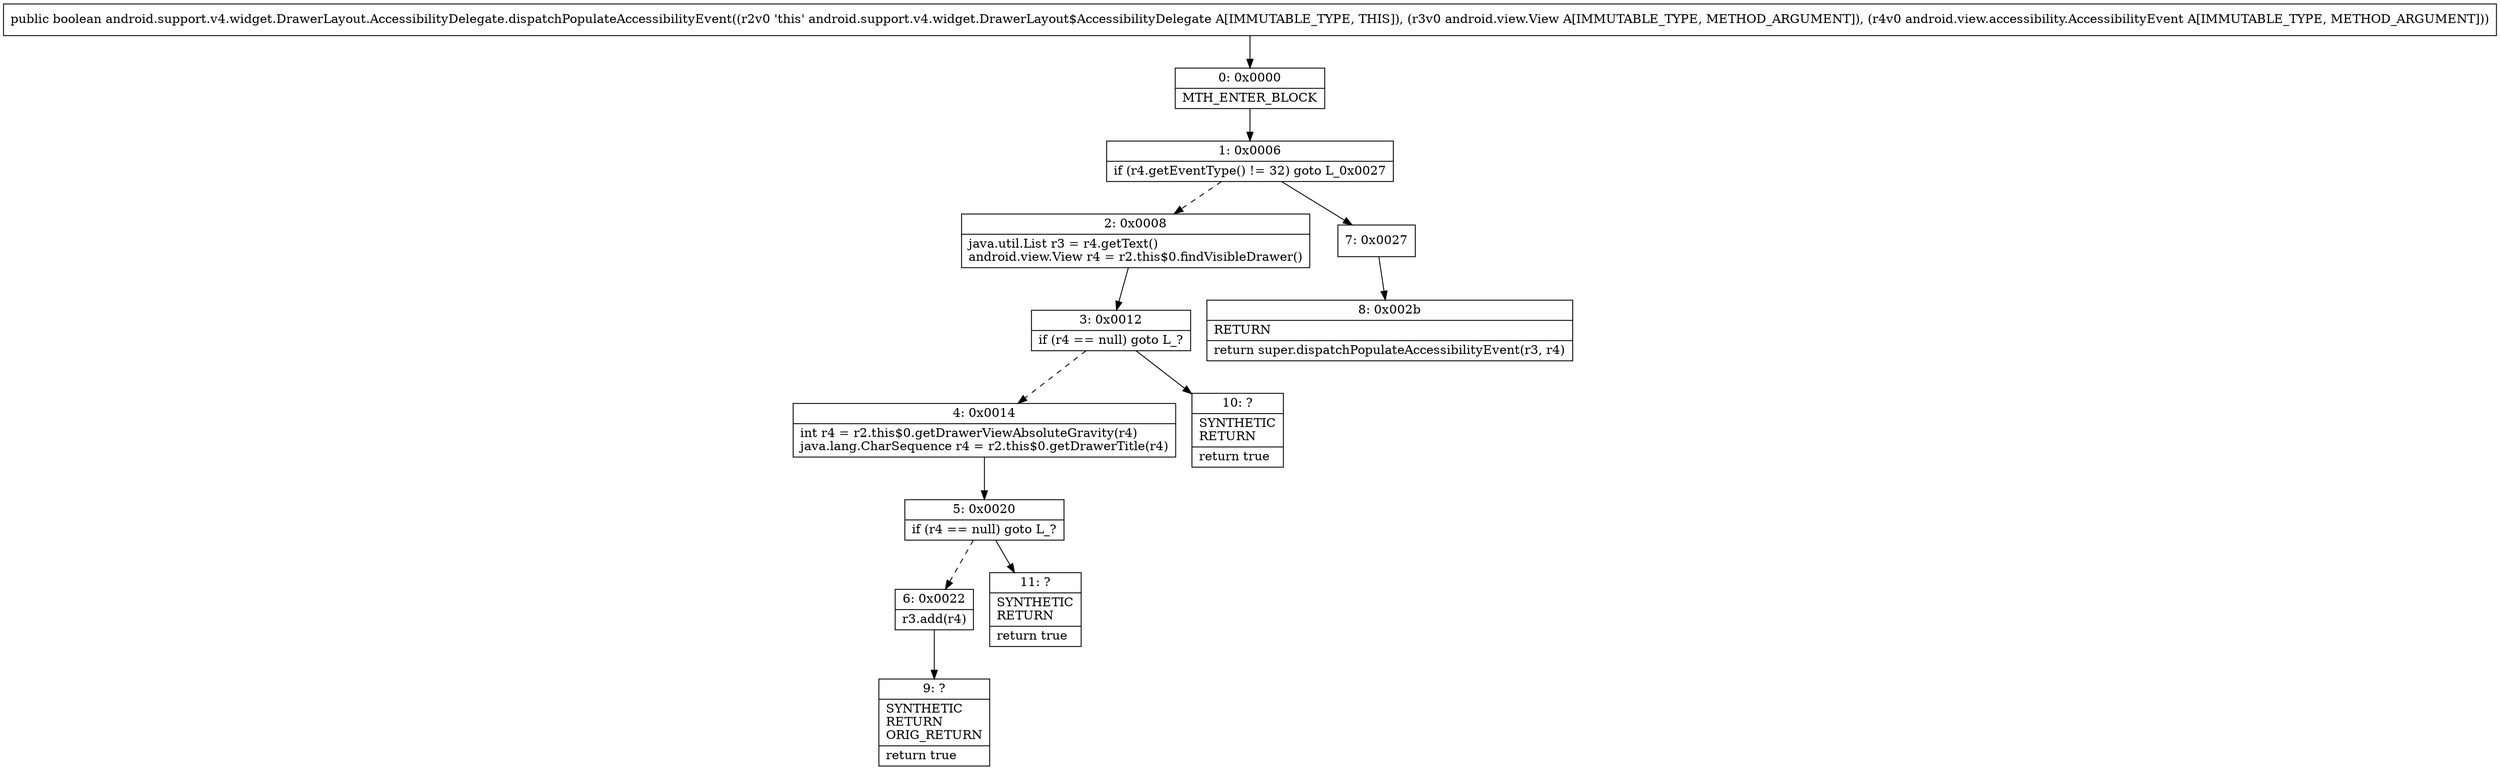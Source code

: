 digraph "CFG forandroid.support.v4.widget.DrawerLayout.AccessibilityDelegate.dispatchPopulateAccessibilityEvent(Landroid\/view\/View;Landroid\/view\/accessibility\/AccessibilityEvent;)Z" {
Node_0 [shape=record,label="{0\:\ 0x0000|MTH_ENTER_BLOCK\l}"];
Node_1 [shape=record,label="{1\:\ 0x0006|if (r4.getEventType() != 32) goto L_0x0027\l}"];
Node_2 [shape=record,label="{2\:\ 0x0008|java.util.List r3 = r4.getText()\landroid.view.View r4 = r2.this$0.findVisibleDrawer()\l}"];
Node_3 [shape=record,label="{3\:\ 0x0012|if (r4 == null) goto L_?\l}"];
Node_4 [shape=record,label="{4\:\ 0x0014|int r4 = r2.this$0.getDrawerViewAbsoluteGravity(r4)\ljava.lang.CharSequence r4 = r2.this$0.getDrawerTitle(r4)\l}"];
Node_5 [shape=record,label="{5\:\ 0x0020|if (r4 == null) goto L_?\l}"];
Node_6 [shape=record,label="{6\:\ 0x0022|r3.add(r4)\l}"];
Node_7 [shape=record,label="{7\:\ 0x0027}"];
Node_8 [shape=record,label="{8\:\ 0x002b|RETURN\l|return super.dispatchPopulateAccessibilityEvent(r3, r4)\l}"];
Node_9 [shape=record,label="{9\:\ ?|SYNTHETIC\lRETURN\lORIG_RETURN\l|return true\l}"];
Node_10 [shape=record,label="{10\:\ ?|SYNTHETIC\lRETURN\l|return true\l}"];
Node_11 [shape=record,label="{11\:\ ?|SYNTHETIC\lRETURN\l|return true\l}"];
MethodNode[shape=record,label="{public boolean android.support.v4.widget.DrawerLayout.AccessibilityDelegate.dispatchPopulateAccessibilityEvent((r2v0 'this' android.support.v4.widget.DrawerLayout$AccessibilityDelegate A[IMMUTABLE_TYPE, THIS]), (r3v0 android.view.View A[IMMUTABLE_TYPE, METHOD_ARGUMENT]), (r4v0 android.view.accessibility.AccessibilityEvent A[IMMUTABLE_TYPE, METHOD_ARGUMENT])) }"];
MethodNode -> Node_0;
Node_0 -> Node_1;
Node_1 -> Node_2[style=dashed];
Node_1 -> Node_7;
Node_2 -> Node_3;
Node_3 -> Node_4[style=dashed];
Node_3 -> Node_10;
Node_4 -> Node_5;
Node_5 -> Node_6[style=dashed];
Node_5 -> Node_11;
Node_6 -> Node_9;
Node_7 -> Node_8;
}

